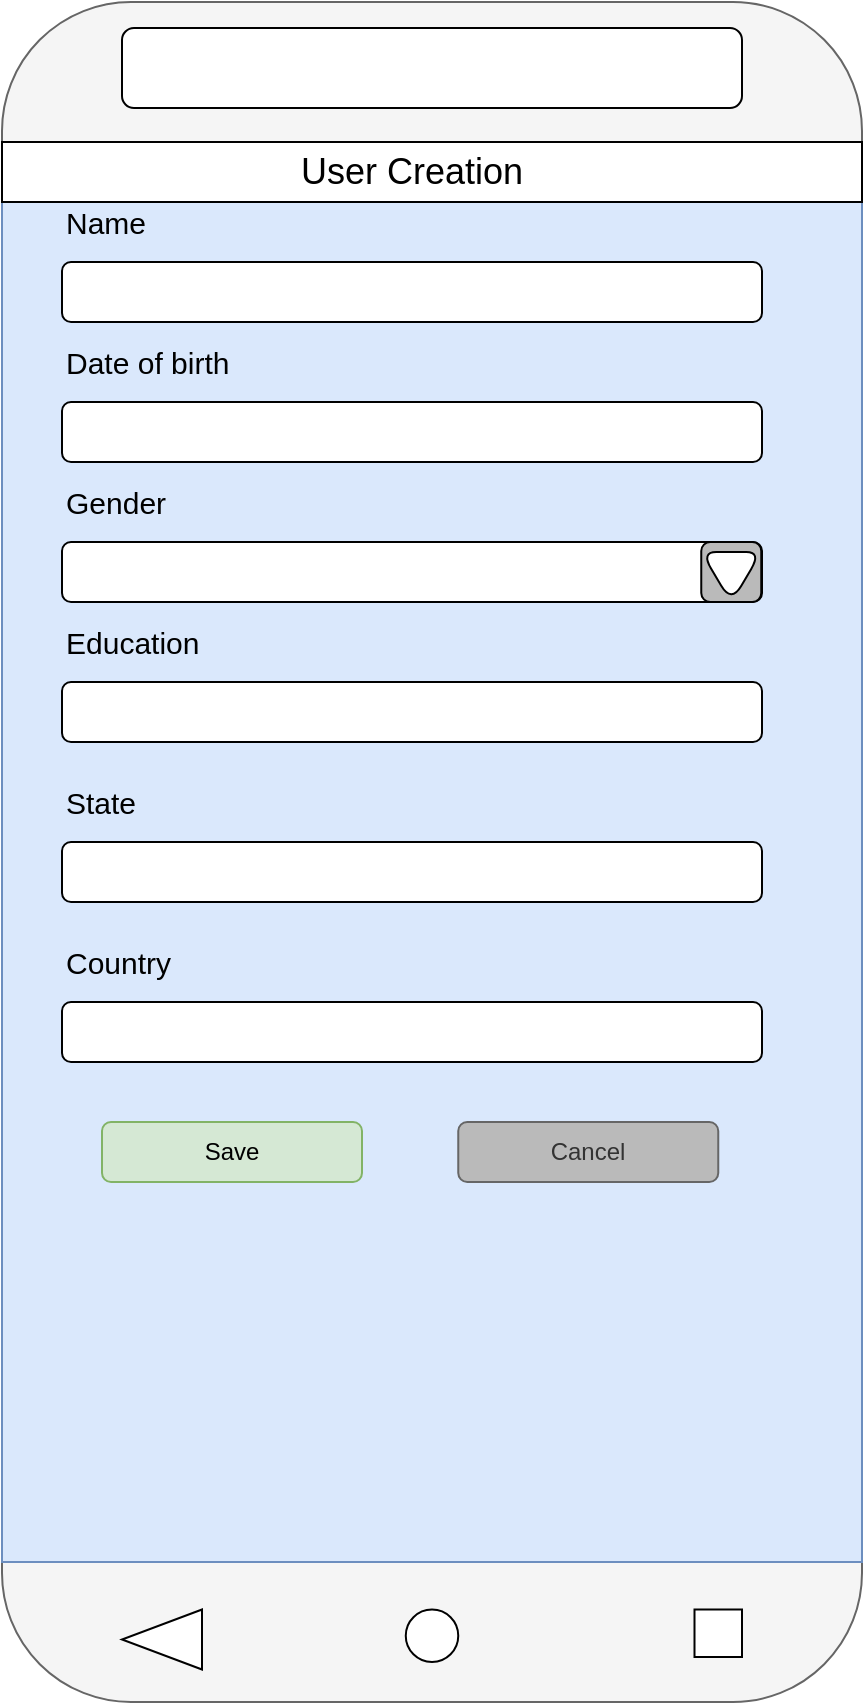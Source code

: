 <mxfile version="14.8.0" type="github">
  <diagram id="mNEl9u3-95446WdEaaLx" name="Page-1">
    <mxGraphModel dx="1371" dy="762" grid="1" gridSize="10" guides="1" tooltips="1" connect="1" arrows="1" fold="1" page="1" pageScale="1" pageWidth="850" pageHeight="1100" math="0" shadow="0">
      <root>
        <mxCell id="0" />
        <mxCell id="1" parent="0" />
        <mxCell id="M0NY5Tk3JTq9GxFoojHe-6" value="" style="rounded=1;whiteSpace=wrap;html=1;fillColor=#f5f5f5;strokeColor=#666666;fontColor=#333333;" vertex="1" parent="1">
          <mxGeometry x="160" y="40" width="430" height="850" as="geometry" />
        </mxCell>
        <mxCell id="M0NY5Tk3JTq9GxFoojHe-7" value="" style="rounded=0;whiteSpace=wrap;html=1;fillColor=#dae8fc;strokeColor=#6c8ebf;" vertex="1" parent="1">
          <mxGeometry x="160" y="110" width="430" height="710" as="geometry" />
        </mxCell>
        <mxCell id="M0NY5Tk3JTq9GxFoojHe-8" value="" style="rounded=1;whiteSpace=wrap;html=1;" vertex="1" parent="1">
          <mxGeometry x="220" y="53" width="310" height="40" as="geometry" />
        </mxCell>
        <mxCell id="M0NY5Tk3JTq9GxFoojHe-9" value="" style="triangle;whiteSpace=wrap;html=1;rotation=-180;" vertex="1" parent="1">
          <mxGeometry x="220" y="843.75" width="40" height="30" as="geometry" />
        </mxCell>
        <mxCell id="M0NY5Tk3JTq9GxFoojHe-10" value="" style="ellipse;whiteSpace=wrap;html=1;aspect=fixed;" vertex="1" parent="1">
          <mxGeometry x="361.88" y="843.75" width="26.25" height="26.25" as="geometry" />
        </mxCell>
        <mxCell id="M0NY5Tk3JTq9GxFoojHe-11" value="" style="whiteSpace=wrap;html=1;aspect=fixed;" vertex="1" parent="1">
          <mxGeometry x="506.25" y="843.75" width="23.75" height="23.75" as="geometry" />
        </mxCell>
        <mxCell id="M0NY5Tk3JTq9GxFoojHe-14" value="&lt;font style=&quot;font-size: 15px&quot;&gt;Name&lt;/font&gt;" style="text;html=1;strokeColor=none;fillColor=none;align=left;verticalAlign=middle;whiteSpace=wrap;rounded=0;" vertex="1" parent="1">
          <mxGeometry x="190" y="140" width="100" height="20" as="geometry" />
        </mxCell>
        <mxCell id="M0NY5Tk3JTq9GxFoojHe-17" value="" style="rounded=1;whiteSpace=wrap;html=1;" vertex="1" parent="1">
          <mxGeometry x="190" y="170" width="350" height="30" as="geometry" />
        </mxCell>
        <mxCell id="M0NY5Tk3JTq9GxFoojHe-18" value="&lt;font style=&quot;font-size: 15px&quot;&gt;Date of birth&lt;/font&gt;" style="text;html=1;strokeColor=none;fillColor=none;align=left;verticalAlign=middle;whiteSpace=wrap;rounded=0;" vertex="1" parent="1">
          <mxGeometry x="190" y="210" width="100" height="20" as="geometry" />
        </mxCell>
        <mxCell id="M0NY5Tk3JTq9GxFoojHe-19" value="" style="rounded=1;whiteSpace=wrap;html=1;" vertex="1" parent="1">
          <mxGeometry x="190" y="240" width="350" height="30" as="geometry" />
        </mxCell>
        <mxCell id="M0NY5Tk3JTq9GxFoojHe-20" value="&lt;font style=&quot;font-size: 15px&quot;&gt;Gender&lt;/font&gt;" style="text;html=1;strokeColor=none;fillColor=none;align=left;verticalAlign=middle;whiteSpace=wrap;rounded=0;" vertex="1" parent="1">
          <mxGeometry x="190" y="280" width="100" height="20" as="geometry" />
        </mxCell>
        <mxCell id="M0NY5Tk3JTq9GxFoojHe-21" value="" style="rounded=1;whiteSpace=wrap;html=1;" vertex="1" parent="1">
          <mxGeometry x="190" y="310" width="350" height="30" as="geometry" />
        </mxCell>
        <mxCell id="M0NY5Tk3JTq9GxFoojHe-22" value="&lt;font style=&quot;font-size: 15px&quot;&gt;Education&lt;/font&gt;" style="text;html=1;strokeColor=none;fillColor=none;align=left;verticalAlign=middle;whiteSpace=wrap;rounded=0;" vertex="1" parent="1">
          <mxGeometry x="190" y="350" width="100" height="20" as="geometry" />
        </mxCell>
        <mxCell id="M0NY5Tk3JTq9GxFoojHe-23" value="" style="rounded=1;whiteSpace=wrap;html=1;" vertex="1" parent="1">
          <mxGeometry x="190" y="380" width="350" height="30" as="geometry" />
        </mxCell>
        <mxCell id="M0NY5Tk3JTq9GxFoojHe-24" value="&lt;span style=&quot;font-size: 15px&quot;&gt;State&lt;/span&gt;" style="text;html=1;strokeColor=none;fillColor=none;align=left;verticalAlign=middle;whiteSpace=wrap;rounded=0;" vertex="1" parent="1">
          <mxGeometry x="190" y="430" width="100" height="20" as="geometry" />
        </mxCell>
        <mxCell id="M0NY5Tk3JTq9GxFoojHe-25" value="" style="rounded=1;whiteSpace=wrap;html=1;" vertex="1" parent="1">
          <mxGeometry x="190" y="460" width="350" height="30" as="geometry" />
        </mxCell>
        <mxCell id="M0NY5Tk3JTq9GxFoojHe-27" value="" style="rounded=0;whiteSpace=wrap;html=1;" vertex="1" parent="1">
          <mxGeometry x="160" y="110" width="430" height="30" as="geometry" />
        </mxCell>
        <mxCell id="M0NY5Tk3JTq9GxFoojHe-15" value="&lt;font style=&quot;font-size: 18px&quot;&gt;User Creation&lt;/font&gt;" style="text;html=1;strokeColor=none;fillColor=none;align=center;verticalAlign=middle;whiteSpace=wrap;rounded=0;" vertex="1" parent="1">
          <mxGeometry x="280" y="115" width="170" height="20" as="geometry" />
        </mxCell>
        <mxCell id="M0NY5Tk3JTq9GxFoojHe-28" value="&lt;span style=&quot;font-size: 15px&quot;&gt;Country&lt;/span&gt;" style="text;html=1;strokeColor=none;fillColor=none;align=left;verticalAlign=middle;whiteSpace=wrap;rounded=0;" vertex="1" parent="1">
          <mxGeometry x="190" y="510" width="100" height="20" as="geometry" />
        </mxCell>
        <mxCell id="M0NY5Tk3JTq9GxFoojHe-29" value="" style="rounded=1;whiteSpace=wrap;html=1;" vertex="1" parent="1">
          <mxGeometry x="190" y="540" width="350" height="30" as="geometry" />
        </mxCell>
        <mxCell id="M0NY5Tk3JTq9GxFoojHe-30" value="Save" style="rounded=1;whiteSpace=wrap;html=1;fillColor=#d5e8d4;strokeColor=#82b366;" vertex="1" parent="1">
          <mxGeometry x="210" y="600" width="130" height="30" as="geometry" />
        </mxCell>
        <mxCell id="M0NY5Tk3JTq9GxFoojHe-32" value="Cancel" style="rounded=1;whiteSpace=wrap;html=1;strokeColor=#666666;fontColor=#333333;fillColor=#BABABA;" vertex="1" parent="1">
          <mxGeometry x="388.13" y="600" width="130" height="30" as="geometry" />
        </mxCell>
        <mxCell id="M0NY5Tk3JTq9GxFoojHe-33" value="" style="whiteSpace=wrap;html=1;aspect=fixed;fillColor=#BABABA;rounded=1;" vertex="1" parent="1">
          <mxGeometry x="509.63" y="310" width="30" height="30" as="geometry" />
        </mxCell>
        <mxCell id="M0NY5Tk3JTq9GxFoojHe-34" value="" style="triangle;whiteSpace=wrap;html=1;rounded=1;rotation=90;" vertex="1" parent="1">
          <mxGeometry x="511.95" y="312.68" width="25.37" height="30" as="geometry" />
        </mxCell>
      </root>
    </mxGraphModel>
  </diagram>
</mxfile>
